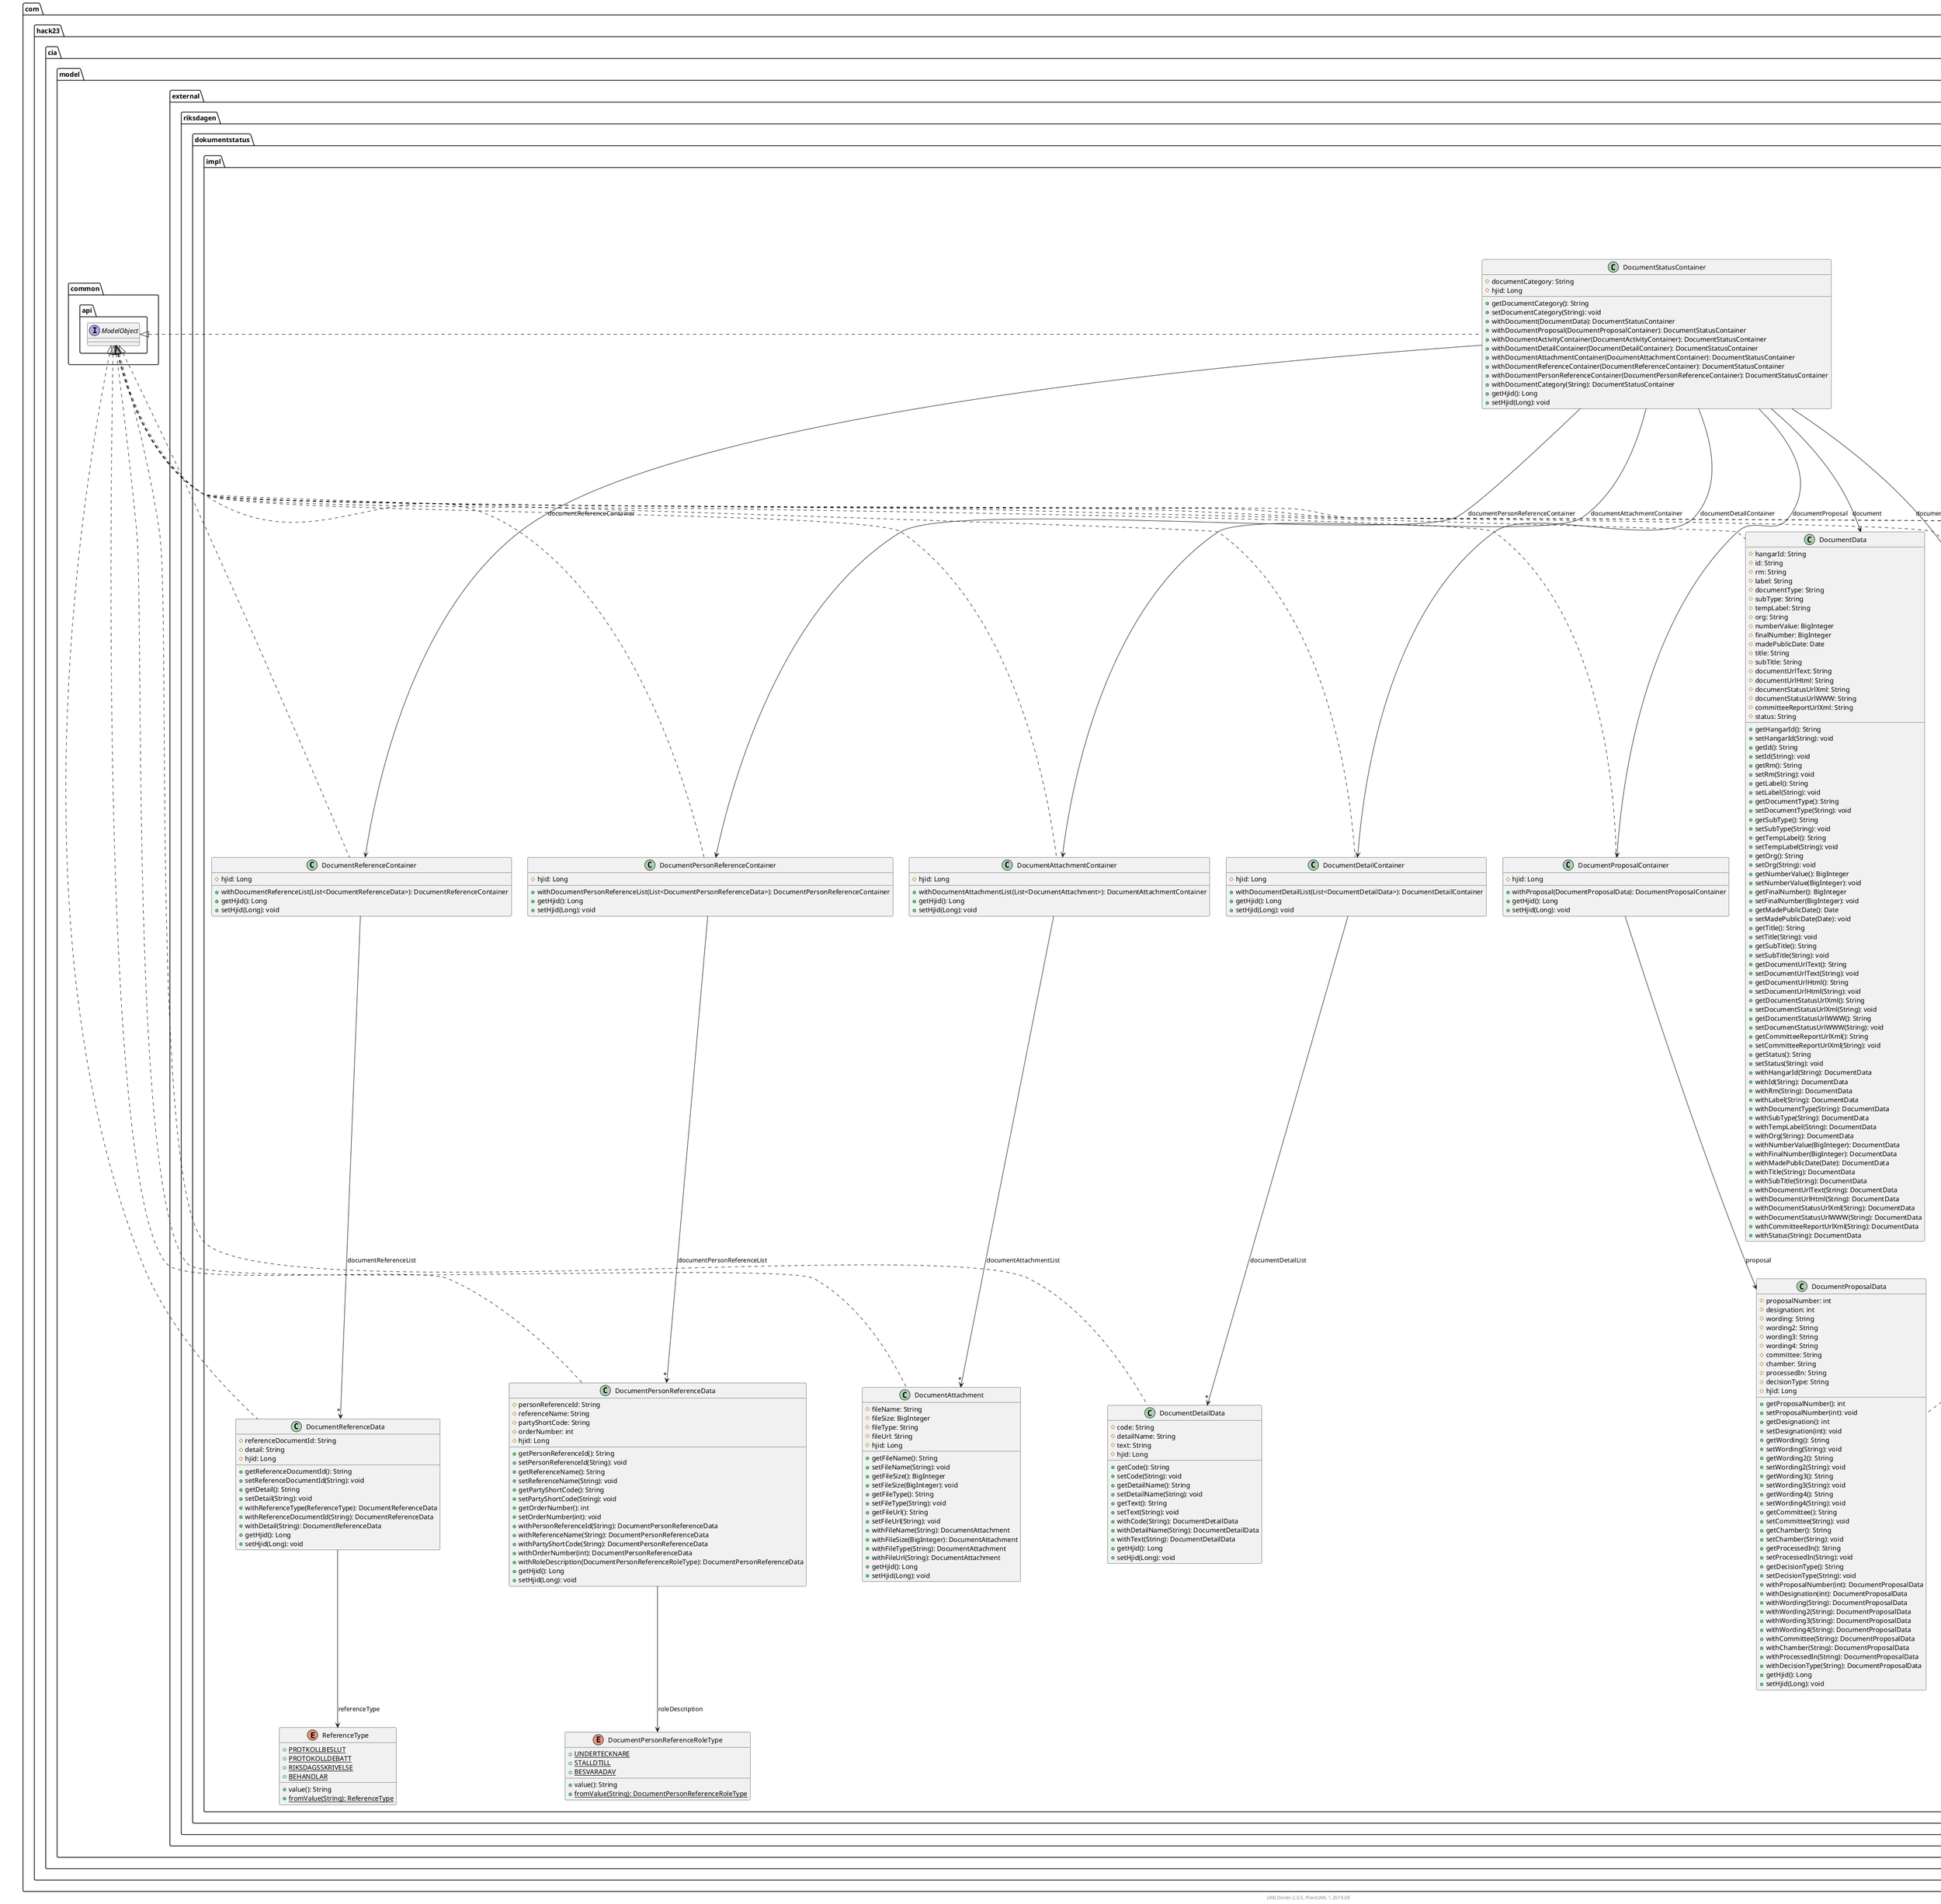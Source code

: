 @startuml
    namespace com.hack23.cia.model.external.riksdagen.dokumentstatus.impl {

        class DocumentDetailContainer [[DocumentDetailContainer.html]] {
            #hjid: Long
            +withDocumentDetailList(List<DocumentDetailData>): DocumentDetailContainer
            +getHjid(): Long
            +setHjid(Long): void
        }

        class DocumentAttachmentContainer [[DocumentAttachmentContainer.html]] {
            #hjid: Long
            +withDocumentAttachmentList(List<DocumentAttachment>): DocumentAttachmentContainer
            +getHjid(): Long
            +setHjid(Long): void
        }

        class DocumentReferenceData [[DocumentReferenceData.html]] {
            #referenceDocumentId: String
            #detail: String
            #hjid: Long
            +getReferenceDocumentId(): String
            +setReferenceDocumentId(String): void
            +getDetail(): String
            +setDetail(String): void
            +withReferenceType(ReferenceType): DocumentReferenceData
            +withReferenceDocumentId(String): DocumentReferenceData
            +withDetail(String): DocumentReferenceData
            +getHjid(): Long
            +setHjid(Long): void
        }

        class DocumentAttachment [[DocumentAttachment.html]] {
            #fileName: String
            #fileSize: BigInteger
            #fileType: String
            #fileUrl: String
            #hjid: Long
            +getFileName(): String
            +setFileName(String): void
            +getFileSize(): BigInteger
            +setFileSize(BigInteger): void
            +getFileType(): String
            +setFileType(String): void
            +getFileUrl(): String
            +setFileUrl(String): void
            +withFileName(String): DocumentAttachment
            +withFileSize(BigInteger): DocumentAttachment
            +withFileType(String): DocumentAttachment
            +withFileUrl(String): DocumentAttachment
            +getHjid(): Long
            +setHjid(Long): void
        }

        class DocumentData [[DocumentData.html]] {
            #hangarId: String
            #id: String
            #rm: String
            #label: String
            #documentType: String
            #subType: String
            #tempLabel: String
            #org: String
            #numberValue: BigInteger
            #finalNumber: BigInteger
            #madePublicDate: Date
            #title: String
            #subTitle: String
            #documentUrlText: String
            #documentUrlHtml: String
            #documentStatusUrlXml: String
            #documentStatusUrlWWW: String
            #committeeReportUrlXml: String
            #status: String
            +getHangarId(): String
            +setHangarId(String): void
            +getId(): String
            +setId(String): void
            +getRm(): String
            +setRm(String): void
            +getLabel(): String
            +setLabel(String): void
            +getDocumentType(): String
            +setDocumentType(String): void
            +getSubType(): String
            +setSubType(String): void
            +getTempLabel(): String
            +setTempLabel(String): void
            +getOrg(): String
            +setOrg(String): void
            +getNumberValue(): BigInteger
            +setNumberValue(BigInteger): void
            +getFinalNumber(): BigInteger
            +setFinalNumber(BigInteger): void
            +getMadePublicDate(): Date
            +setMadePublicDate(Date): void
            +getTitle(): String
            +setTitle(String): void
            +getSubTitle(): String
            +setSubTitle(String): void
            +getDocumentUrlText(): String
            +setDocumentUrlText(String): void
            +getDocumentUrlHtml(): String
            +setDocumentUrlHtml(String): void
            +getDocumentStatusUrlXml(): String
            +setDocumentStatusUrlXml(String): void
            +getDocumentStatusUrlWWW(): String
            +setDocumentStatusUrlWWW(String): void
            +getCommitteeReportUrlXml(): String
            +setCommitteeReportUrlXml(String): void
            +getStatus(): String
            +setStatus(String): void
            +withHangarId(String): DocumentData
            +withId(String): DocumentData
            +withRm(String): DocumentData
            +withLabel(String): DocumentData
            +withDocumentType(String): DocumentData
            +withSubType(String): DocumentData
            +withTempLabel(String): DocumentData
            +withOrg(String): DocumentData
            +withNumberValue(BigInteger): DocumentData
            +withFinalNumber(BigInteger): DocumentData
            +withMadePublicDate(Date): DocumentData
            +withTitle(String): DocumentData
            +withSubTitle(String): DocumentData
            +withDocumentUrlText(String): DocumentData
            +withDocumentUrlHtml(String): DocumentData
            +withDocumentStatusUrlXml(String): DocumentData
            +withDocumentStatusUrlWWW(String): DocumentData
            +withCommitteeReportUrlXml(String): DocumentData
            +withStatus(String): DocumentData
        }

        enum DocumentType [[DocumentType.html]] {
            {static} +BET
            {static} +BILAGA
            {static} +EUNBIL
            {static} +DS
            {static} +DIR
            {static} +KF_LISTA
            {static} +EUNPROT
            {static} +EUNDOK
            {static} +FPM
            {static} +FRSRDG
            {static} +F_LISTA
            {static} +RIR
            {static} +IP
            {static} +KOMM
            {static} +MINRÅD
            {static} +MOT
            {static} +PROP
            {static} +PROT
            {static} +RFR
            {static} +RSKR
            {static} +FR
            {static} +SKR
            {static} +SOU
            {static} +FRS
            {static} +SFS
            {static} +T_LISTA
            {static} +UTSKOTTSDOKUMENT
            {static} +YTTR
            {static} +PLAN
            {static} +UTTAG
            {static} +XXUTSKOTTSDOKUMENT
            +value(): String
            {static} +fromValue(String): DocumentType
        }

        class DocumentPersonReferenceData [[DocumentPersonReferenceData.html]] {
            #personReferenceId: String
            #referenceName: String
            #partyShortCode: String
            #orderNumber: int
            #hjid: Long
            +getPersonReferenceId(): String
            +setPersonReferenceId(String): void
            +getReferenceName(): String
            +setReferenceName(String): void
            +getPartyShortCode(): String
            +setPartyShortCode(String): void
            +getOrderNumber(): int
            +setOrderNumber(int): void
            +withPersonReferenceId(String): DocumentPersonReferenceData
            +withReferenceName(String): DocumentPersonReferenceData
            +withPartyShortCode(String): DocumentPersonReferenceData
            +withOrderNumber(int): DocumentPersonReferenceData
            +withRoleDescription(DocumentPersonReferenceRoleType): DocumentPersonReferenceData
            +getHjid(): Long
            +setHjid(Long): void
        }

        class DocumentStatusContainer [[DocumentStatusContainer.html]] {
            #documentCategory: String
            #hjid: Long
            +getDocumentCategory(): String
            +setDocumentCategory(String): void
            +withDocument(DocumentData): DocumentStatusContainer
            +withDocumentProposal(DocumentProposalContainer): DocumentStatusContainer
            +withDocumentActivityContainer(DocumentActivityContainer): DocumentStatusContainer
            +withDocumentDetailContainer(DocumentDetailContainer): DocumentStatusContainer
            +withDocumentAttachmentContainer(DocumentAttachmentContainer): DocumentStatusContainer
            +withDocumentReferenceContainer(DocumentReferenceContainer): DocumentStatusContainer
            +withDocumentPersonReferenceContainer(DocumentPersonReferenceContainer): DocumentStatusContainer
            +withDocumentCategory(String): DocumentStatusContainer
            +getHjid(): Long
            +setHjid(Long): void
        }

        class DocumentDetailData [[DocumentDetailData.html]] {
            #code: String
            #detailName: String
            #text: String
            #hjid: Long
            +getCode(): String
            +setCode(String): void
            +getDetailName(): String
            +setDetailName(String): void
            +getText(): String
            +setText(String): void
            +withCode(String): DocumentDetailData
            +withDetailName(String): DocumentDetailData
            +withText(String): DocumentDetailData
            +getHjid(): Long
            +setHjid(Long): void
        }

        class ObjectFactory [[ObjectFactory.html]] {
            +createDocumentStatusContainer(): DocumentStatusContainer
            +createDocumentData(): DocumentData
            +createDocumentActivityContainer(): DocumentActivityContainer
            +createDocumentActivityData(): DocumentActivityData
            +createDocumentProposalData(): DocumentProposalData
            +createDocumentProposalContainer(): DocumentProposalContainer
            +createDocumentDetailContainer(): DocumentDetailContainer
            +createDocumentDetailData(): DocumentDetailData
            +createDocumentAttachmentContainer(): DocumentAttachmentContainer
            +createDocumentAttachment(): DocumentAttachment
            +createDocumentReferenceContainer(): DocumentReferenceContainer
            +createDocumentReferenceData(): DocumentReferenceData
            +createDocumentPersonReferenceContainer(): DocumentPersonReferenceContainer
            +createDocumentPersonReferenceData(): DocumentPersonReferenceData
            +createDokumentstatus(DocumentStatusContainer): JAXBElement<DocumentStatusContainer>
        }

        enum ReferenceType [[ReferenceType.html]] {
            {static} +PROTKOLLBESLUT
            {static} +PROTOKOLLDEBATT
            {static} +RIKSDAGSSKRIVELSE
            {static} +BEHANDLAR
            +value(): String
            {static} +fromValue(String): ReferenceType
        }

        class DocumentActivityContainer [[DocumentActivityContainer.html]] {
            #hjid: Long
            +withDocumentActivities(List<DocumentActivityData>): DocumentActivityContainer
            +getHjid(): Long
            +setHjid(Long): void
        }

        class DocumentProposalContainer [[DocumentProposalContainer.html]] {
            #hjid: Long
            +withProposal(DocumentProposalData): DocumentProposalContainer
            +getHjid(): Long
            +setHjid(Long): void
        }

        enum DocumentSubType [[DocumentSubType.html]] {
            {static} +KOMMITTEMOTION
            {static} +BET
            {static} +UTL
            {static} +FLERPARTIMOTION
            {static} +ENSKILD_MOTION
            {static} +PROP
            {static} +SKR
            +value(): String
            {static} +fromValue(String): DocumentSubType
        }

        class DocumentPersonReferenceContainer [[DocumentPersonReferenceContainer.html]] {
            #hjid: Long
            +withDocumentPersonReferenceList(List<DocumentPersonReferenceData>): DocumentPersonReferenceContainer
            +getHjid(): Long
            +setHjid(Long): void
        }

        enum DocumentActivityStatusType [[DocumentActivityStatusType.html]] {
            {static} +PLANERAD
            {static} +PLANERAT
            {static} +INTRÄFFAT
            +value(): String
            {static} +fromValue(String): DocumentActivityStatusType
        }

        class DocumentActivityData [[DocumentActivityData.html]] {
            #createdDate: Date
            #code: String
            #activityName: String
            #orderNumber: BigInteger
            #process: String
            #status: String
            #hjid: Long
            +getCreatedDate(): Date
            +setCreatedDate(Date): void
            +getCode(): String
            +setCode(String): void
            +getActivityName(): String
            +setActivityName(String): void
            +getOrderNumber(): BigInteger
            +setOrderNumber(BigInteger): void
            +getProcess(): String
            +setProcess(String): void
            +getStatus(): String
            +setStatus(String): void
            +withCreatedDate(Date): DocumentActivityData
            +withCode(String): DocumentActivityData
            +withActivityName(String): DocumentActivityData
            +withOrderNumber(BigInteger): DocumentActivityData
            +withProcess(String): DocumentActivityData
            +withStatus(String): DocumentActivityData
            +getHjid(): Long
            +setHjid(Long): void
        }

        enum DocumentPersonReferenceRoleType [[DocumentPersonReferenceRoleType.html]] {
            {static} +UNDERTECKNARE
            {static} +STALLDTILL
            {static} +BESVARADAV
            +value(): String
            {static} +fromValue(String): DocumentPersonReferenceRoleType
        }

        class DocumentProposalData [[DocumentProposalData.html]] {
            #proposalNumber: int
            #designation: int
            #wording: String
            #wording2: String
            #wording3: String
            #wording4: String
            #committee: String
            #chamber: String
            #processedIn: String
            #decisionType: String
            #hjid: Long
            +getProposalNumber(): int
            +setProposalNumber(int): void
            +getDesignation(): int
            +setDesignation(int): void
            +getWording(): String
            +setWording(String): void
            +getWording2(): String
            +setWording2(String): void
            +getWording3(): String
            +setWording3(String): void
            +getWording4(): String
            +setWording4(String): void
            +getCommittee(): String
            +setCommittee(String): void
            +getChamber(): String
            +setChamber(String): void
            +getProcessedIn(): String
            +setProcessedIn(String): void
            +getDecisionType(): String
            +setDecisionType(String): void
            +withProposalNumber(int): DocumentProposalData
            +withDesignation(int): DocumentProposalData
            +withWording(String): DocumentProposalData
            +withWording2(String): DocumentProposalData
            +withWording3(String): DocumentProposalData
            +withWording4(String): DocumentProposalData
            +withCommittee(String): DocumentProposalData
            +withChamber(String): DocumentProposalData
            +withProcessedIn(String): DocumentProposalData
            +withDecisionType(String): DocumentProposalData
            +getHjid(): Long
            +setHjid(Long): void
        }

        class DocumentReferenceContainer [[DocumentReferenceContainer.html]] {
            #hjid: Long
            +withDocumentReferenceList(List<DocumentReferenceData>): DocumentReferenceContainer
            +getHjid(): Long
            +setHjid(Long): void
        }

        com.hack23.cia.model.common.api.ModelObject <|.. DocumentDetailContainer
        DocumentDetailContainer --> "*" DocumentDetailData: documentDetailList
        com.hack23.cia.model.common.api.ModelObject <|.. DocumentAttachmentContainer
        DocumentAttachmentContainer --> "*" DocumentAttachment: documentAttachmentList
        com.hack23.cia.model.common.api.ModelObject <|.. DocumentReferenceData
        DocumentReferenceData --> ReferenceType: referenceType
        com.hack23.cia.model.common.api.ModelObject <|.. DocumentAttachment
        com.hack23.cia.model.common.api.ModelObject <|.. DocumentData
        com.hack23.cia.model.common.api.ModelObject <|.. DocumentPersonReferenceData
        DocumentPersonReferenceData --> DocumentPersonReferenceRoleType: roleDescription
        com.hack23.cia.model.common.api.ModelObject <|.. DocumentStatusContainer
        DocumentStatusContainer --> DocumentData: document
        DocumentStatusContainer --> DocumentProposalContainer: documentProposal
        DocumentStatusContainer --> DocumentActivityContainer: documentActivityContainer
        DocumentStatusContainer --> DocumentDetailContainer: documentDetailContainer
        DocumentStatusContainer --> DocumentAttachmentContainer: documentAttachmentContainer
        DocumentStatusContainer --> DocumentReferenceContainer: documentReferenceContainer
        DocumentStatusContainer --> DocumentPersonReferenceContainer: documentPersonReferenceContainer
        com.hack23.cia.model.common.api.ModelObject <|.. DocumentDetailData
        com.hack23.cia.model.common.api.ModelObject <|.. DocumentActivityContainer
        DocumentActivityContainer --> "*" DocumentActivityData: documentActivities
        com.hack23.cia.model.common.api.ModelObject <|.. DocumentProposalContainer
        DocumentProposalContainer --> DocumentProposalData: proposal
        com.hack23.cia.model.common.api.ModelObject <|.. DocumentPersonReferenceContainer
        DocumentPersonReferenceContainer --> "*" DocumentPersonReferenceData: documentPersonReferenceList
        com.hack23.cia.model.common.api.ModelObject <|.. DocumentActivityData
        com.hack23.cia.model.common.api.ModelObject <|.. DocumentProposalData
        com.hack23.cia.model.common.api.ModelObject <|.. DocumentReferenceContainer
        DocumentReferenceContainer --> "*" DocumentReferenceData: documentReferenceList
    }

    namespace com.hack23.cia.model.common.api {
        interface ModelObject
    }

    center footer UMLDoclet 2.0.5, PlantUML 1.2019.08
@enduml
